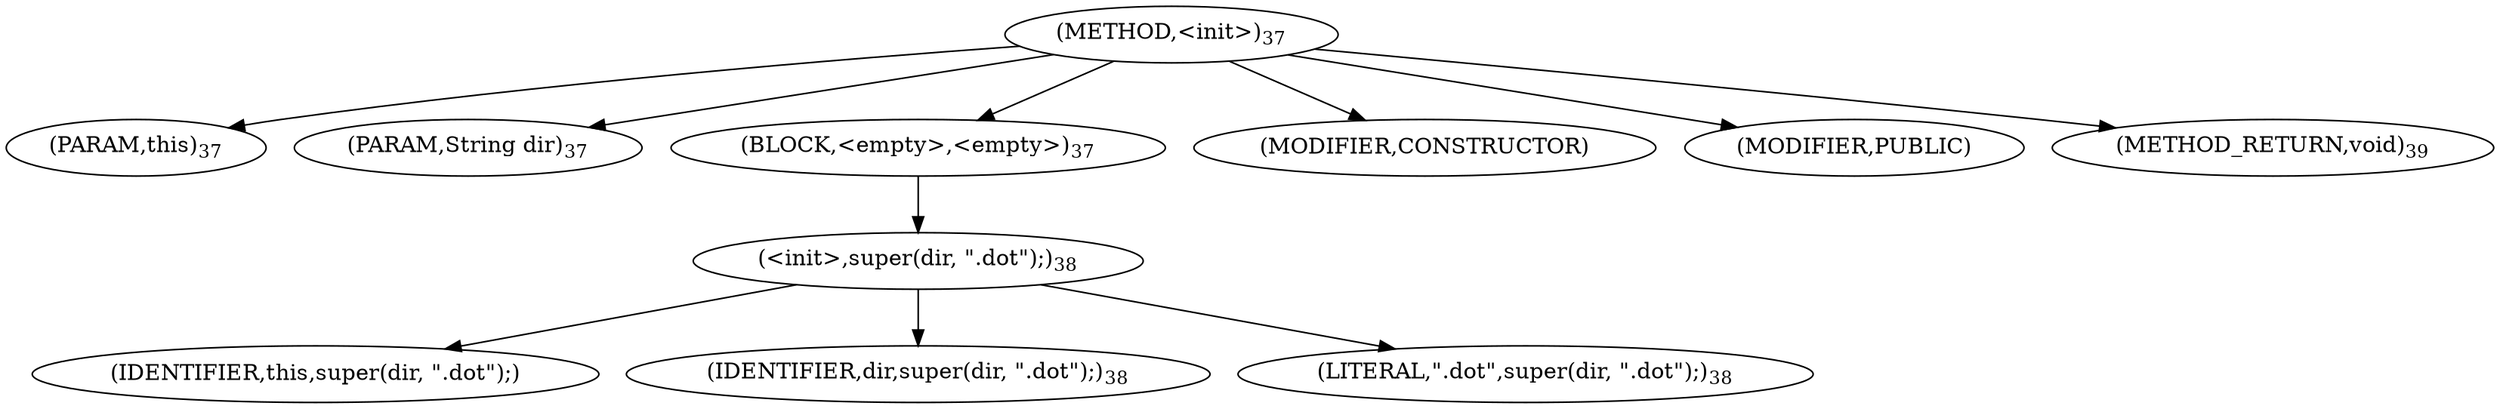 digraph "&lt;init&gt;" {  
"31" [label = <(METHOD,&lt;init&gt;)<SUB>37</SUB>> ]
"4" [label = <(PARAM,this)<SUB>37</SUB>> ]
"32" [label = <(PARAM,String dir)<SUB>37</SUB>> ]
"33" [label = <(BLOCK,&lt;empty&gt;,&lt;empty&gt;)<SUB>37</SUB>> ]
"34" [label = <(&lt;init&gt;,super(dir, &quot;.dot&quot;);)<SUB>38</SUB>> ]
"3" [label = <(IDENTIFIER,this,super(dir, &quot;.dot&quot;);)> ]
"35" [label = <(IDENTIFIER,dir,super(dir, &quot;.dot&quot;);)<SUB>38</SUB>> ]
"36" [label = <(LITERAL,&quot;.dot&quot;,super(dir, &quot;.dot&quot;);)<SUB>38</SUB>> ]
"37" [label = <(MODIFIER,CONSTRUCTOR)> ]
"38" [label = <(MODIFIER,PUBLIC)> ]
"39" [label = <(METHOD_RETURN,void)<SUB>39</SUB>> ]
  "31" -> "4" 
  "31" -> "32" 
  "31" -> "33" 
  "31" -> "37" 
  "31" -> "38" 
  "31" -> "39" 
  "33" -> "34" 
  "34" -> "3" 
  "34" -> "35" 
  "34" -> "36" 
}
